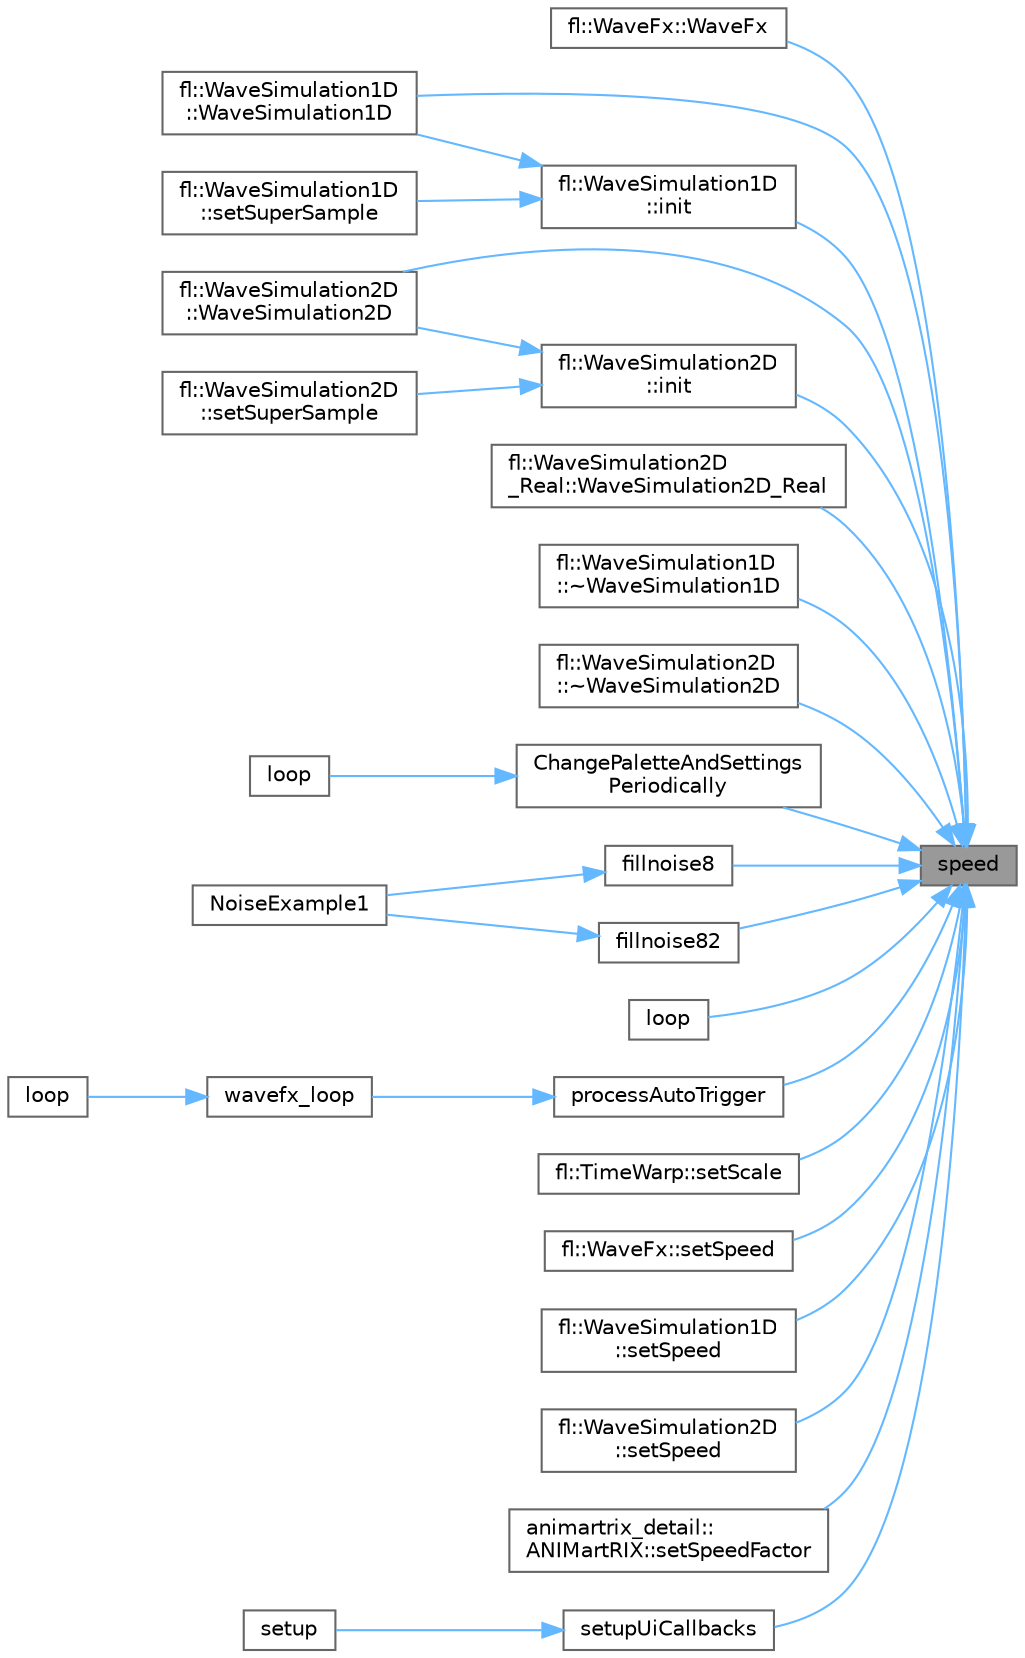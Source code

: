 digraph "speed"
{
 // INTERACTIVE_SVG=YES
 // LATEX_PDF_SIZE
  bgcolor="transparent";
  edge [fontname=Helvetica,fontsize=10,labelfontname=Helvetica,labelfontsize=10];
  node [fontname=Helvetica,fontsize=10,shape=box,height=0.2,width=0.4];
  rankdir="RL";
  Node1 [id="Node000001",label="speed",height=0.2,width=0.4,color="gray40", fillcolor="grey60", style="filled", fontcolor="black",tooltip=" "];
  Node1 -> Node2 [id="edge1_Node000001_Node000002",dir="back",color="steelblue1",style="solid",tooltip=" "];
  Node2 [id="Node000002",label="fl::WaveFx::WaveFx",height=0.2,width=0.4,color="grey40", fillcolor="white", style="filled",URL="$d6/d5f/classfl_1_1_wave_fx_a3b178e616d310ad0fb2dfd9f0960a8e3.html#a3b178e616d310ad0fb2dfd9f0960a8e3",tooltip=" "];
  Node1 -> Node3 [id="edge2_Node000001_Node000003",dir="back",color="steelblue1",style="solid",tooltip=" "];
  Node3 [id="Node000003",label="fl::WaveSimulation1D\l::WaveSimulation1D",height=0.2,width=0.4,color="grey40", fillcolor="white", style="filled",URL="$d8/dc1/classfl_1_1_wave_simulation1_d_a4c78a9c1264f378d332f374a68ffa948.html#a4c78a9c1264f378d332f374a68ffa948",tooltip=" "];
  Node1 -> Node4 [id="edge3_Node000001_Node000004",dir="back",color="steelblue1",style="solid",tooltip=" "];
  Node4 [id="Node000004",label="fl::WaveSimulation2D\l::WaveSimulation2D",height=0.2,width=0.4,color="grey40", fillcolor="white", style="filled",URL="$da/d47/classfl_1_1_wave_simulation2_d_ad9f49be51ee4dcb5449e728e1701320b.html#ad9f49be51ee4dcb5449e728e1701320b",tooltip=" "];
  Node1 -> Node5 [id="edge4_Node000001_Node000005",dir="back",color="steelblue1",style="solid",tooltip=" "];
  Node5 [id="Node000005",label="fl::WaveSimulation2D\l_Real::WaveSimulation2D_Real",height=0.2,width=0.4,color="grey40", fillcolor="white", style="filled",URL="$d5/d94/classfl_1_1_wave_simulation2_d___real_ad53823ce21d1814061c18fbd870d31fd.html#ad53823ce21d1814061c18fbd870d31fd",tooltip=" "];
  Node1 -> Node6 [id="edge5_Node000001_Node000006",dir="back",color="steelblue1",style="solid",tooltip=" "];
  Node6 [id="Node000006",label="fl::WaveSimulation1D\l::~WaveSimulation1D",height=0.2,width=0.4,color="grey40", fillcolor="white", style="filled",URL="$d8/dc1/classfl_1_1_wave_simulation1_d_a6a11fb4df651de8708251bbe64f91ed2.html#a6a11fb4df651de8708251bbe64f91ed2",tooltip=" "];
  Node1 -> Node7 [id="edge6_Node000001_Node000007",dir="back",color="steelblue1",style="solid",tooltip=" "];
  Node7 [id="Node000007",label="fl::WaveSimulation2D\l::~WaveSimulation2D",height=0.2,width=0.4,color="grey40", fillcolor="white", style="filled",URL="$da/d47/classfl_1_1_wave_simulation2_d_ad79306b5c966cc515aea5db1a6257113.html#ad79306b5c966cc515aea5db1a6257113",tooltip=" "];
  Node1 -> Node8 [id="edge7_Node000001_Node000008",dir="back",color="steelblue1",style="solid",tooltip=" "];
  Node8 [id="Node000008",label="ChangePaletteAndSettings\lPeriodically",height=0.2,width=0.4,color="grey40", fillcolor="white", style="filled",URL="$da/dda/_noise_plus_palette_8ino_a2985d4b1841f40d48227c9b68cdfd2e6.html#a2985d4b1841f40d48227c9b68cdfd2e6",tooltip=" "];
  Node8 -> Node9 [id="edge8_Node000008_Node000009",dir="back",color="steelblue1",style="solid",tooltip=" "];
  Node9 [id="Node000009",label="loop",height=0.2,width=0.4,color="grey40", fillcolor="white", style="filled",URL="$da/dda/_noise_plus_palette_8ino_afe461d27b9c48d5921c00d521181f12f.html#afe461d27b9c48d5921c00d521181f12f",tooltip=" "];
  Node1 -> Node10 [id="edge9_Node000001_Node000010",dir="back",color="steelblue1",style="solid",tooltip=" "];
  Node10 [id="Node000010",label="fillnoise8",height=0.2,width=0.4,color="grey40", fillcolor="white", style="filled",URL="$d6/d43/funky_8cpp_a695b396822bbfb2d9b29c121cf13e8f3.html#a695b396822bbfb2d9b29c121cf13e8f3",tooltip=" "];
  Node10 -> Node11 [id="edge10_Node000010_Node000011",dir="back",color="steelblue1",style="solid",tooltip=" "];
  Node11 [id="Node000011",label="NoiseExample1",height=0.2,width=0.4,color="grey40", fillcolor="white", style="filled",URL="$d6/d43/funky_8cpp_a7a6d050a5dd4ae0a1c3feef397f34959.html#a7a6d050a5dd4ae0a1c3feef397f34959",tooltip=" "];
  Node1 -> Node12 [id="edge11_Node000001_Node000012",dir="back",color="steelblue1",style="solid",tooltip=" "];
  Node12 [id="Node000012",label="fillnoise82",height=0.2,width=0.4,color="grey40", fillcolor="white", style="filled",URL="$d6/d43/funky_8cpp_a860ae8fa7d0d81ee588154f8304240b9.html#a860ae8fa7d0d81ee588154f8304240b9",tooltip=" "];
  Node12 -> Node11 [id="edge12_Node000012_Node000011",dir="back",color="steelblue1",style="solid",tooltip=" "];
  Node1 -> Node13 [id="edge13_Node000001_Node000013",dir="back",color="steelblue1",style="solid",tooltip=" "];
  Node13 [id="Node000013",label="fl::WaveSimulation1D\l::init",height=0.2,width=0.4,color="grey40", fillcolor="white", style="filled",URL="$d8/dc1/classfl_1_1_wave_simulation1_d_a3ab2c8847e1566562d50bbc8e7e663af.html#a3ab2c8847e1566562d50bbc8e7e663af",tooltip=" "];
  Node13 -> Node3 [id="edge14_Node000013_Node000003",dir="back",color="steelblue1",style="solid",tooltip=" "];
  Node13 -> Node14 [id="edge15_Node000013_Node000014",dir="back",color="steelblue1",style="solid",tooltip=" "];
  Node14 [id="Node000014",label="fl::WaveSimulation1D\l::setSuperSample",height=0.2,width=0.4,color="grey40", fillcolor="white", style="filled",URL="$d8/dc1/classfl_1_1_wave_simulation1_d_a960e0ff2b90bd9f22d0641c6c78e14f0.html#a960e0ff2b90bd9f22d0641c6c78e14f0",tooltip=" "];
  Node1 -> Node15 [id="edge16_Node000001_Node000015",dir="back",color="steelblue1",style="solid",tooltip=" "];
  Node15 [id="Node000015",label="fl::WaveSimulation2D\l::init",height=0.2,width=0.4,color="grey40", fillcolor="white", style="filled",URL="$da/d47/classfl_1_1_wave_simulation2_d_a245ddb20d194c237ca308fdd8487805c.html#a245ddb20d194c237ca308fdd8487805c",tooltip=" "];
  Node15 -> Node4 [id="edge17_Node000015_Node000004",dir="back",color="steelblue1",style="solid",tooltip=" "];
  Node15 -> Node16 [id="edge18_Node000015_Node000016",dir="back",color="steelblue1",style="solid",tooltip=" "];
  Node16 [id="Node000016",label="fl::WaveSimulation2D\l::setSuperSample",height=0.2,width=0.4,color="grey40", fillcolor="white", style="filled",URL="$da/d47/classfl_1_1_wave_simulation2_d_a018b582b7a5830a2bdafdc52a4cd39d9.html#a018b582b7a5830a2bdafdc52a4cd39d9",tooltip=" "];
  Node1 -> Node17 [id="edge19_Node000001_Node000017",dir="back",color="steelblue1",style="solid",tooltip=" "];
  Node17 [id="Node000017",label="loop",height=0.2,width=0.4,color="grey40", fillcolor="white", style="filled",URL="$d7/dd3/wasm_8ino_afe461d27b9c48d5921c00d521181f12f.html#afe461d27b9c48d5921c00d521181f12f",tooltip=" "];
  Node1 -> Node18 [id="edge20_Node000001_Node000018",dir="back",color="steelblue1",style="solid",tooltip=" "];
  Node18 [id="Node000018",label="processAutoTrigger",height=0.2,width=0.4,color="grey40", fillcolor="white", style="filled",URL="$d9/d29/wavefx_8cpp_a861547b83e4a6aa092de815fca8219e8.html#a861547b83e4a6aa092de815fca8219e8",tooltip=" "];
  Node18 -> Node19 [id="edge21_Node000018_Node000019",dir="back",color="steelblue1",style="solid",tooltip=" "];
  Node19 [id="Node000019",label="wavefx_loop",height=0.2,width=0.4,color="grey40", fillcolor="white", style="filled",URL="$d9/d29/wavefx_8cpp_a87678ef92428a738638ade3dd0180335.html#a87678ef92428a738638ade3dd0180335",tooltip=" "];
  Node19 -> Node20 [id="edge22_Node000019_Node000020",dir="back",color="steelblue1",style="solid",tooltip=" "];
  Node20 [id="Node000020",label="loop",height=0.2,width=0.4,color="grey40", fillcolor="white", style="filled",URL="$dd/d10/_fx_wave2d_8ino_afe461d27b9c48d5921c00d521181f12f.html#afe461d27b9c48d5921c00d521181f12f",tooltip=" "];
  Node1 -> Node21 [id="edge23_Node000001_Node000021",dir="back",color="steelblue1",style="solid",tooltip=" "];
  Node21 [id="Node000021",label="fl::TimeWarp::setScale",height=0.2,width=0.4,color="grey40", fillcolor="white", style="filled",URL="$d4/d3d/classfl_1_1_time_warp_ab7dc3639400c0aea38d1e5b936cfbbfe.html#ab7dc3639400c0aea38d1e5b936cfbbfe",tooltip=" "];
  Node1 -> Node22 [id="edge24_Node000001_Node000022",dir="back",color="steelblue1",style="solid",tooltip=" "];
  Node22 [id="Node000022",label="fl::WaveFx::setSpeed",height=0.2,width=0.4,color="grey40", fillcolor="white", style="filled",URL="$d6/d5f/classfl_1_1_wave_fx_a3d8f396b7d4f31a8c7a9c637fd7da6d0.html#a3d8f396b7d4f31a8c7a9c637fd7da6d0",tooltip=" "];
  Node1 -> Node23 [id="edge25_Node000001_Node000023",dir="back",color="steelblue1",style="solid",tooltip=" "];
  Node23 [id="Node000023",label="fl::WaveSimulation1D\l::setSpeed",height=0.2,width=0.4,color="grey40", fillcolor="white", style="filled",URL="$d8/dc1/classfl_1_1_wave_simulation1_d_a781f25200cd526c8496e748e3b0266a3.html#a781f25200cd526c8496e748e3b0266a3",tooltip=" "];
  Node1 -> Node24 [id="edge26_Node000001_Node000024",dir="back",color="steelblue1",style="solid",tooltip=" "];
  Node24 [id="Node000024",label="fl::WaveSimulation2D\l::setSpeed",height=0.2,width=0.4,color="grey40", fillcolor="white", style="filled",URL="$da/d47/classfl_1_1_wave_simulation2_d_a614a159f66c77408c1cfedbd8644784c.html#a614a159f66c77408c1cfedbd8644784c",tooltip=" "];
  Node1 -> Node25 [id="edge27_Node000001_Node000025",dir="back",color="steelblue1",style="solid",tooltip=" "];
  Node25 [id="Node000025",label="animartrix_detail::\lANIMartRIX::setSpeedFactor",height=0.2,width=0.4,color="grey40", fillcolor="white", style="filled",URL="$df/d5e/classanimartrix__detail_1_1_a_n_i_mart_r_i_x_aaab8224846f4a1e0649148008c65a3e1.html#aaab8224846f4a1e0649148008c65a3e1",tooltip="Set the Speed Factor 0.1 to 10 - 1 for original speed."];
  Node1 -> Node26 [id="edge28_Node000001_Node000026",dir="back",color="steelblue1",style="solid",tooltip=" "];
  Node26 [id="Node000026",label="setupUiCallbacks",height=0.2,width=0.4,color="grey40", fillcolor="white", style="filled",URL="$da/d05/_bilinear_compression_8ino_a893c59eb458bea800b5e5e5c1bf57fcd.html#a893c59eb458bea800b5e5e5c1bf57fcd",tooltip=" "];
  Node26 -> Node27 [id="edge29_Node000026_Node000027",dir="back",color="steelblue1",style="solid",tooltip=" "];
  Node27 [id="Node000027",label="setup",height=0.2,width=0.4,color="grey40", fillcolor="white", style="filled",URL="$da/d05/_bilinear_compression_8ino_a4fc01d736fe50cf5b977f755b675f11d.html#a4fc01d736fe50cf5b977f755b675f11d",tooltip=" "];
}
